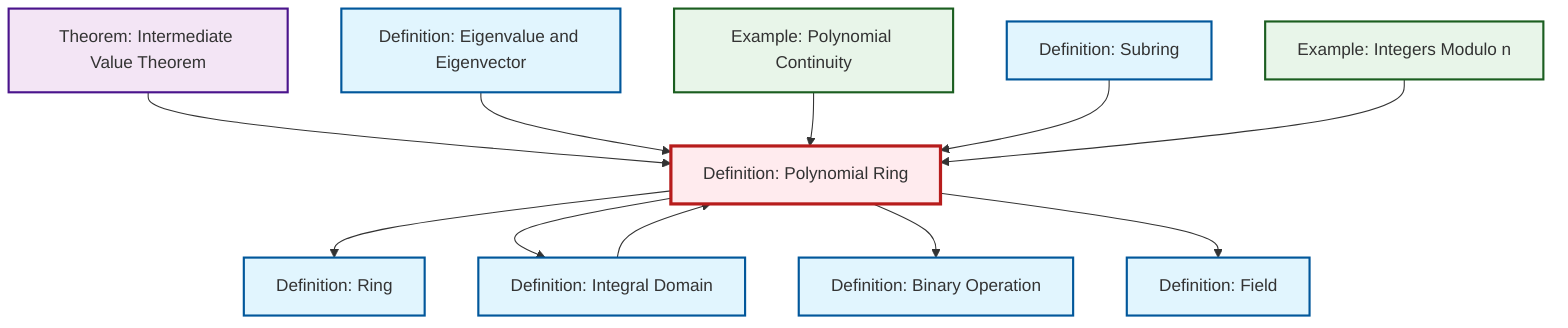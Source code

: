 graph TD
    classDef definition fill:#e1f5fe,stroke:#01579b,stroke-width:2px
    classDef theorem fill:#f3e5f5,stroke:#4a148c,stroke-width:2px
    classDef axiom fill:#fff3e0,stroke:#e65100,stroke-width:2px
    classDef example fill:#e8f5e9,stroke:#1b5e20,stroke-width:2px
    classDef current fill:#ffebee,stroke:#b71c1c,stroke-width:3px
    ex-polynomial-continuity["Example: Polynomial Continuity"]:::example
    def-binary-operation["Definition: Binary Operation"]:::definition
    def-polynomial-ring["Definition: Polynomial Ring"]:::definition
    def-ring["Definition: Ring"]:::definition
    def-subring["Definition: Subring"]:::definition
    def-field["Definition: Field"]:::definition
    def-eigenvalue-eigenvector["Definition: Eigenvalue and Eigenvector"]:::definition
    ex-quotient-integers-mod-n["Example: Integers Modulo n"]:::example
    def-integral-domain["Definition: Integral Domain"]:::definition
    thm-intermediate-value["Theorem: Intermediate Value Theorem"]:::theorem
    def-integral-domain --> def-polynomial-ring
    def-polynomial-ring --> def-ring
    thm-intermediate-value --> def-polynomial-ring
    def-eigenvalue-eigenvector --> def-polynomial-ring
    ex-polynomial-continuity --> def-polynomial-ring
    def-polynomial-ring --> def-integral-domain
    def-subring --> def-polynomial-ring
    def-polynomial-ring --> def-binary-operation
    ex-quotient-integers-mod-n --> def-polynomial-ring
    def-polynomial-ring --> def-field
    class def-polynomial-ring current